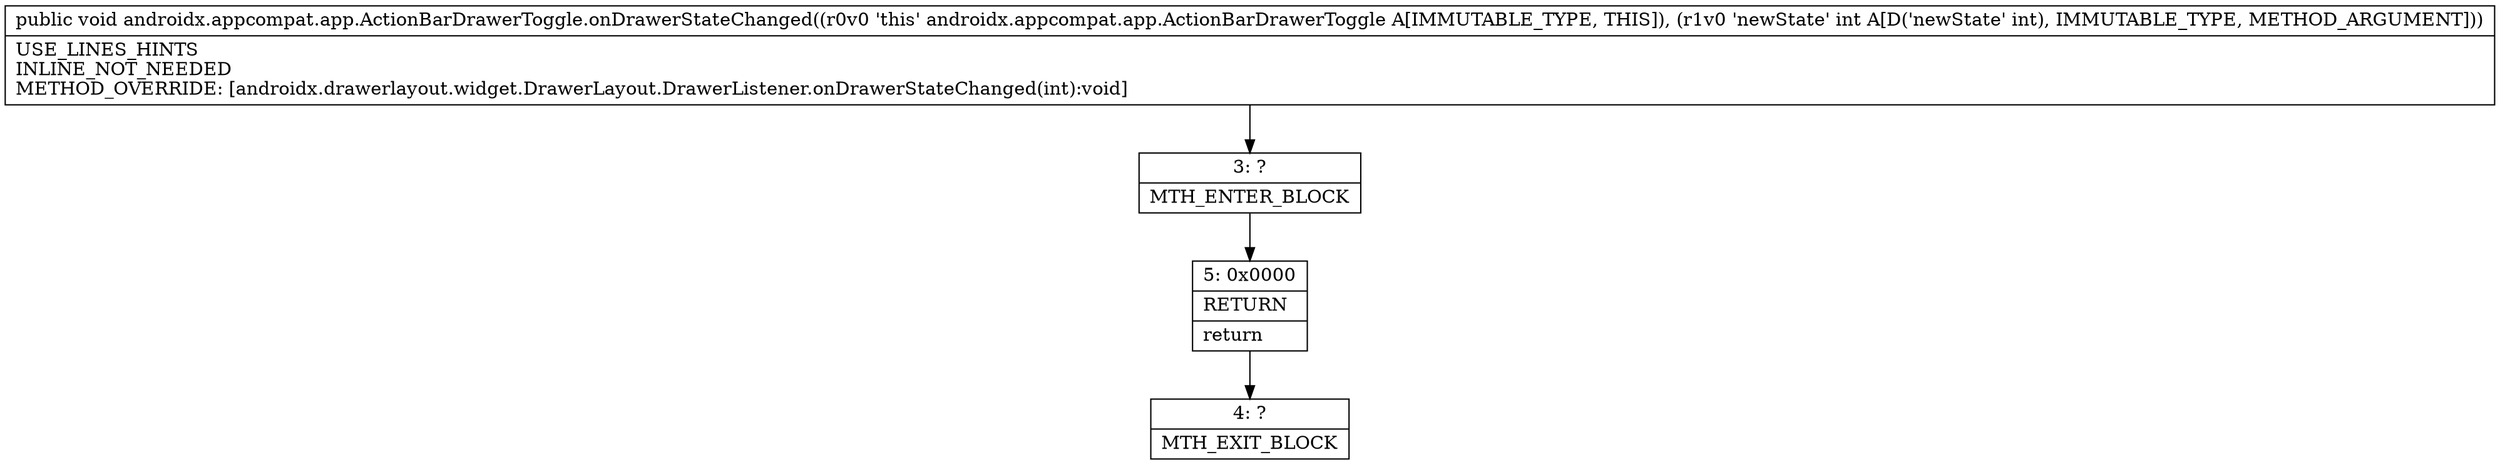 digraph "CFG forandroidx.appcompat.app.ActionBarDrawerToggle.onDrawerStateChanged(I)V" {
Node_3 [shape=record,label="{3\:\ ?|MTH_ENTER_BLOCK\l}"];
Node_5 [shape=record,label="{5\:\ 0x0000|RETURN\l|return\l}"];
Node_4 [shape=record,label="{4\:\ ?|MTH_EXIT_BLOCK\l}"];
MethodNode[shape=record,label="{public void androidx.appcompat.app.ActionBarDrawerToggle.onDrawerStateChanged((r0v0 'this' androidx.appcompat.app.ActionBarDrawerToggle A[IMMUTABLE_TYPE, THIS]), (r1v0 'newState' int A[D('newState' int), IMMUTABLE_TYPE, METHOD_ARGUMENT]))  | USE_LINES_HINTS\lINLINE_NOT_NEEDED\lMETHOD_OVERRIDE: [androidx.drawerlayout.widget.DrawerLayout.DrawerListener.onDrawerStateChanged(int):void]\l}"];
MethodNode -> Node_3;Node_3 -> Node_5;
Node_5 -> Node_4;
}

